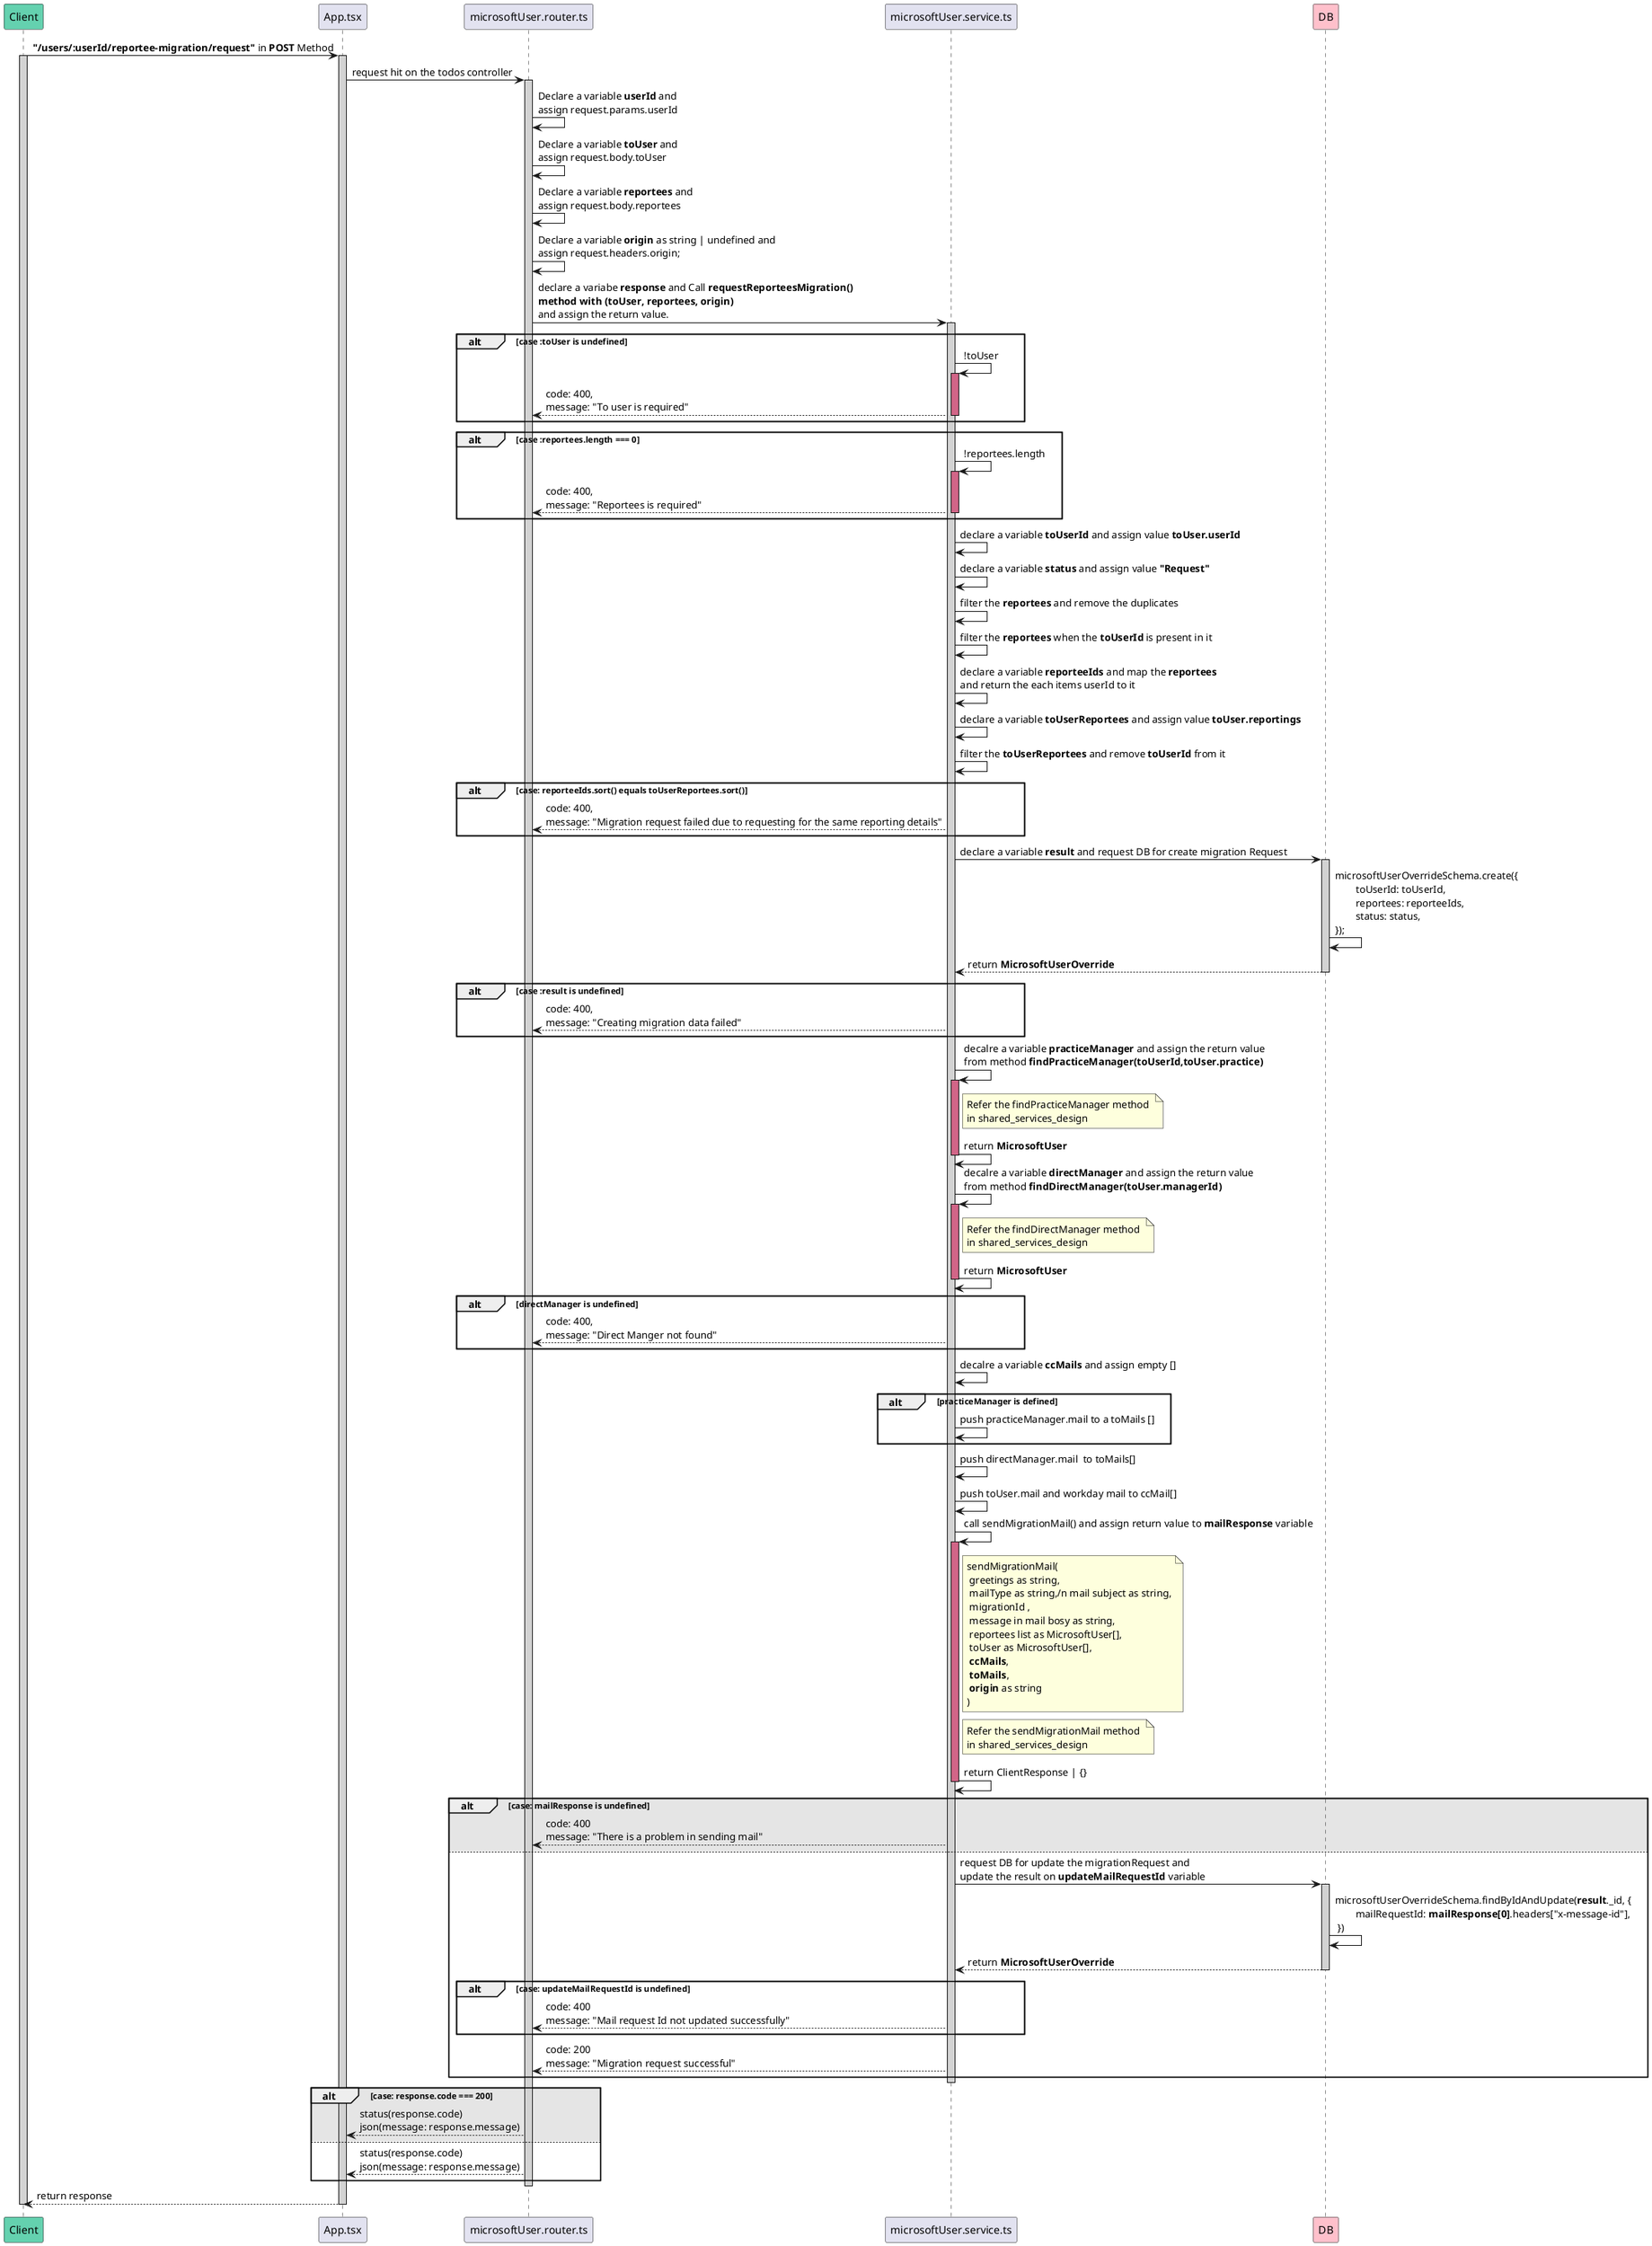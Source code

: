 @startuml Request Migration
participant Client #64D1AF
participant App.tsx
participant microsoftUser.router.ts
participant microsoftUser.service.ts
participant DB #FFC0CB

Client -> App.tsx : **"/users/:userId/reportee-migration/request"** in **POST** Method
activate Client #D3D3D3
activate App.tsx #D3D3D3
App.tsx -> microsoftUser.router.ts : request hit on the todos controller
activate microsoftUser.router.ts #D3D3D3

microsoftUser.router.ts -> microsoftUser.router.ts : Declare a variable **userId** and \nassign request.params.userId
microsoftUser.router.ts -> microsoftUser.router.ts : Declare a variable **toUser** and \nassign request.body.toUser
microsoftUser.router.ts -> microsoftUser.router.ts : Declare a variable **reportees** and \nassign request.body.reportees
microsoftUser.router.ts -> microsoftUser.router.ts : Declare a variable **origin** as string | undefined and \nassign request.headers.origin;

microsoftUser.router.ts -> microsoftUser.service.ts : declare a variabe **response** and Call **requestReporteesMigration() **\n**method with (toUser, reportees, origin)** \nand assign the return value.

activate microsoftUser.service.ts #D3D3D3

alt case :toUser is undefined
    microsoftUser.service.ts -> microsoftUser.service.ts : !toUser
    activate  microsoftUser.service.ts #D16587
        microsoftUser.router.ts <-- microsoftUser.service.ts  : code: 400,\nmessage: "To user is required"
    deactivate microsoftUser.service.ts
end

alt case :reportees.length === 0
    microsoftUser.service.ts -> microsoftUser.service.ts : !reportees.length
    activate  microsoftUser.service.ts #D16587
        microsoftUser.router.ts <-- microsoftUser.service.ts  : code: 400,\nmessage: "Reportees is required"
    deactivate microsoftUser.service.ts
end

microsoftUser.service.ts -> microsoftUser.service.ts : declare a variable **toUserId** and assign value **toUser.userId**
microsoftUser.service.ts -> microsoftUser.service.ts : declare a variable **status** and assign value **"Request"**

microsoftUser.service.ts -> microsoftUser.service.ts : filter the **reportees** and remove the duplicates
microsoftUser.service.ts -> microsoftUser.service.ts : filter the **reportees** when the **toUserId** is present in it

microsoftUser.service.ts -> microsoftUser.service.ts : declare a variable **reporteeIds** and map the **reportees** \nand return the each items userId to it

microsoftUser.service.ts -> microsoftUser.service.ts : declare a variable **toUserReportees** and assign value **toUser.reportings**

microsoftUser.service.ts -> microsoftUser.service.ts : filter the **toUserReportees** and remove **toUserId** from it 

alt case: reporteeIds.sort() equals toUserReportees.sort()
     microsoftUser.router.ts <-- microsoftUser.service.ts  : code: 400,\nmessage: "Migration request failed due to requesting for the same reporting details"
end

microsoftUser.service.ts -> DB : declare a variable **result** and request DB for create migration Request

activate DB #D3D3D3
    DB -> DB : microsoftUserOverrideSchema.create({\n\ttoUserId: toUserId,\n\treportees: reporteeIds,\n\tstatus: status,\n});
    microsoftUser.service.ts <-- DB : return **MicrosoftUserOverride**
deactivate DB


alt case :result is undefined
    microsoftUser.router.ts <-- microsoftUser.service.ts  : code: 400,\nmessage: "Creating migration data failed"
end

microsoftUser.service.ts -> microsoftUser.service.ts : decalre a variable **practiceManager** and assign the return value \nfrom method **findPracticeManager(toUserId,toUser.practice)**

activate microsoftUser.service.ts #D16587 
    note right of microsoftUser.service.ts : Refer the findPracticeManager method \nin shared_services_design
    microsoftUser.service.ts -> microsoftUser.service.ts : return **MicrosoftUser**
deactivate microsoftUser.service.ts

microsoftUser.service.ts -> microsoftUser.service.ts : decalre a variable **directManager** and assign the return value \nfrom method **findDirectManager(toUser.managerId)**

activate microsoftUser.service.ts #D16587
    note right of microsoftUser.service.ts : Refer the findDirectManager method \nin shared_services_design
    microsoftUser.service.ts -> microsoftUser.service.ts : return **MicrosoftUser**
deactivate microsoftUser.service.ts

alt directManager is undefined
    microsoftUser.router.ts <-- microsoftUser.service.ts  : code: 400,\nmessage: "Direct Manger not found"
end

microsoftUser.service.ts -> microsoftUser.service.ts : decalre a variable **ccMails** and assign empty []

alt practiceManager is defined
    microsoftUser.service.ts -> microsoftUser.service.ts : push practiceManager.mail to a toMails []
end

microsoftUser.service.ts -> microsoftUser.service.ts : push directManager.mail  to toMails[]

microsoftUser.service.ts -> microsoftUser.service.ts : push toUser.mail and workday mail to ccMail[]

microsoftUser.service.ts -> microsoftUser.service.ts : call sendMigrationMail() and assign return value to **mailResponse** variable

activate microsoftUser.service.ts #D16587
    note right of microsoftUser.service.ts : sendMigrationMail( \n greetings as string,\n mailType as string,/n mail subject as string,\n migrationId ,\n message in mail bosy as string,\n reportees list as MicrosoftUser[],\n toUser as MicrosoftUser[],\n **ccMails**, \n **toMails**, \n **origin** as string \n)
    note right of microsoftUser.service.ts : Refer the sendMigrationMail method \nin shared_services_design
    microsoftUser.service.ts -> microsoftUser.service.ts : return ClientResponse | {}
deactivate microsoftUser.service.ts

alt #0000001a case: mailResponse is undefined
    microsoftUser.router.ts <-- microsoftUser.service.ts : code: 400\nmessage: "There is a problem in sending mail"
else #FFFFFF
    microsoftUser.service.ts -> DB : request DB for update the migrationRequest and \nupdate the result on **updateMailRequestId** variable
    activate DB #D3D3D3
        DB -> DB : microsoftUserOverrideSchema.findByIdAndUpdate(**result**._id, {\n\tmailRequestId: **mailResponse[0]**.headers["x-message-id"],\n })
        microsoftUser.service.ts <-- DB : return **MicrosoftUserOverride**
    deactivate DB

    alt case: updateMailRequestId is undefined
        microsoftUser.router.ts <-- microsoftUser.service.ts : code: 400\nmessage: "Mail request Id not updated successfully"
    end
    microsoftUser.router.ts <-- microsoftUser.service.ts : code: 200\nmessage: "Migration request successful"
end
deactivate microsoftUser.service.ts

alt #0000001a case: response.code === 200
    App.tsx  <-- microsoftUser.router.ts : status(response.code)\njson(message: response.message)
else #FFFFFF
    App.tsx  <-- microsoftUser.router.ts : status(response.code)\njson(message: response.message)
end

deactivate microsoftUser.router.ts 

Client <-- App.tsx : return response

deactivate App.tsx
deactivate Client
@enduml
